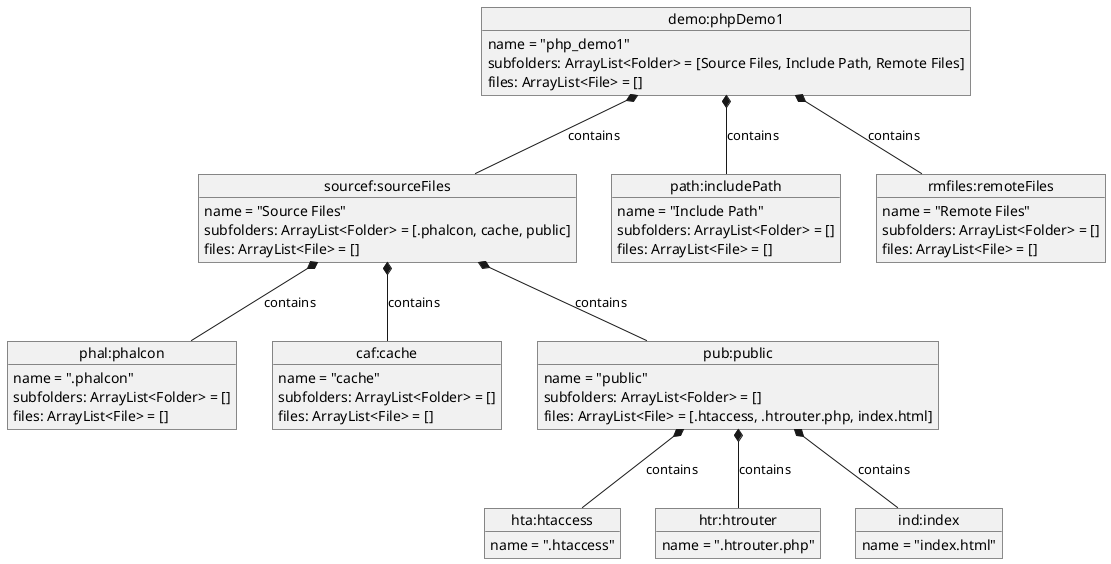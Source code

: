 @startuml
object "demo:phpDemo1" as dem  {
name = "php_demo1"
subfolders: ArrayList<Folder> = [Source Files, Include Path, Remote Files]
files: ArrayList<File> = []
}
object "sourcef:sourceFiles" as sf{
name = "Source Files"
subfolders: ArrayList<Folder> = [.phalcon, cache, public]
files: ArrayList<File> = []
}
object "path:includePath" as ip {
name = "Include Path"
subfolders: ArrayList<Folder> = []
files: ArrayList<File> = []
}
object "rmfiles:remoteFiles" as rf{
name = "Remote Files"
subfolders: ArrayList<Folder> = []
files: ArrayList<File> = []
}
object "phal:phalcon" as ph{
name = ".phalcon"
subfolders: ArrayList<Folder> = []
files: ArrayList<File> = []
}
object "caf:cache" as ch{
name = "cache"
subfolders: ArrayList<Folder> = []
files: ArrayList<File> = []
}
object "pub:public" as pb {
name = "public"
subfolders: ArrayList<Folder> = []
files: ArrayList<File> = [.htaccess, .htrouter.php, index.html]
}
object "hta:htaccess" as ht {
name = ".htaccess"
}
object "htr:htrouter" as hr {
name = ".htrouter.php"
}
object "ind:index" as id{
name = "index.html"
}
dem *-- sf : contains
dem *-- ip : contains
dem *-- rf : contains
sf *-- ph : contains
sf *-- ch : contains
sf *-- pb : contains
pb *-- ht : contains
pb *-- hr : contains
pb *-- id : contains
@enduml